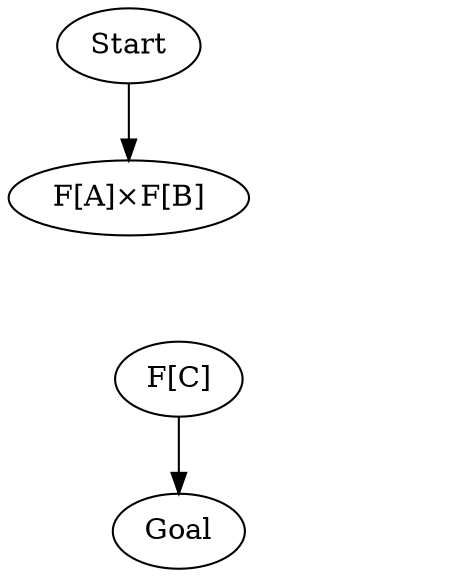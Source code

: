 digraph {
    Start[class="extremity"]
    Goal[class="extremity"]

    AB[label="A×B" style="invis"]
    C[style="invis"]
    FAFB[label="F[A]×F[B]" class="start,disabled"]
    FC[label="F[C]" class="goal"]

    FAFB -> FC[label="map2(f)" style="invis"]
    AB -> C[label="f" style="invis"]

    {
        rank=same
        FAFB -> AB[dir=back class="lift" style="invis"]
    }

    {
        rank=same
        FC -> C[dir=back class="lift" style="invis"]
    }

    Start -> FAFB[class="start,disabled"]
    FC -> Goal[class="goal"]
}
